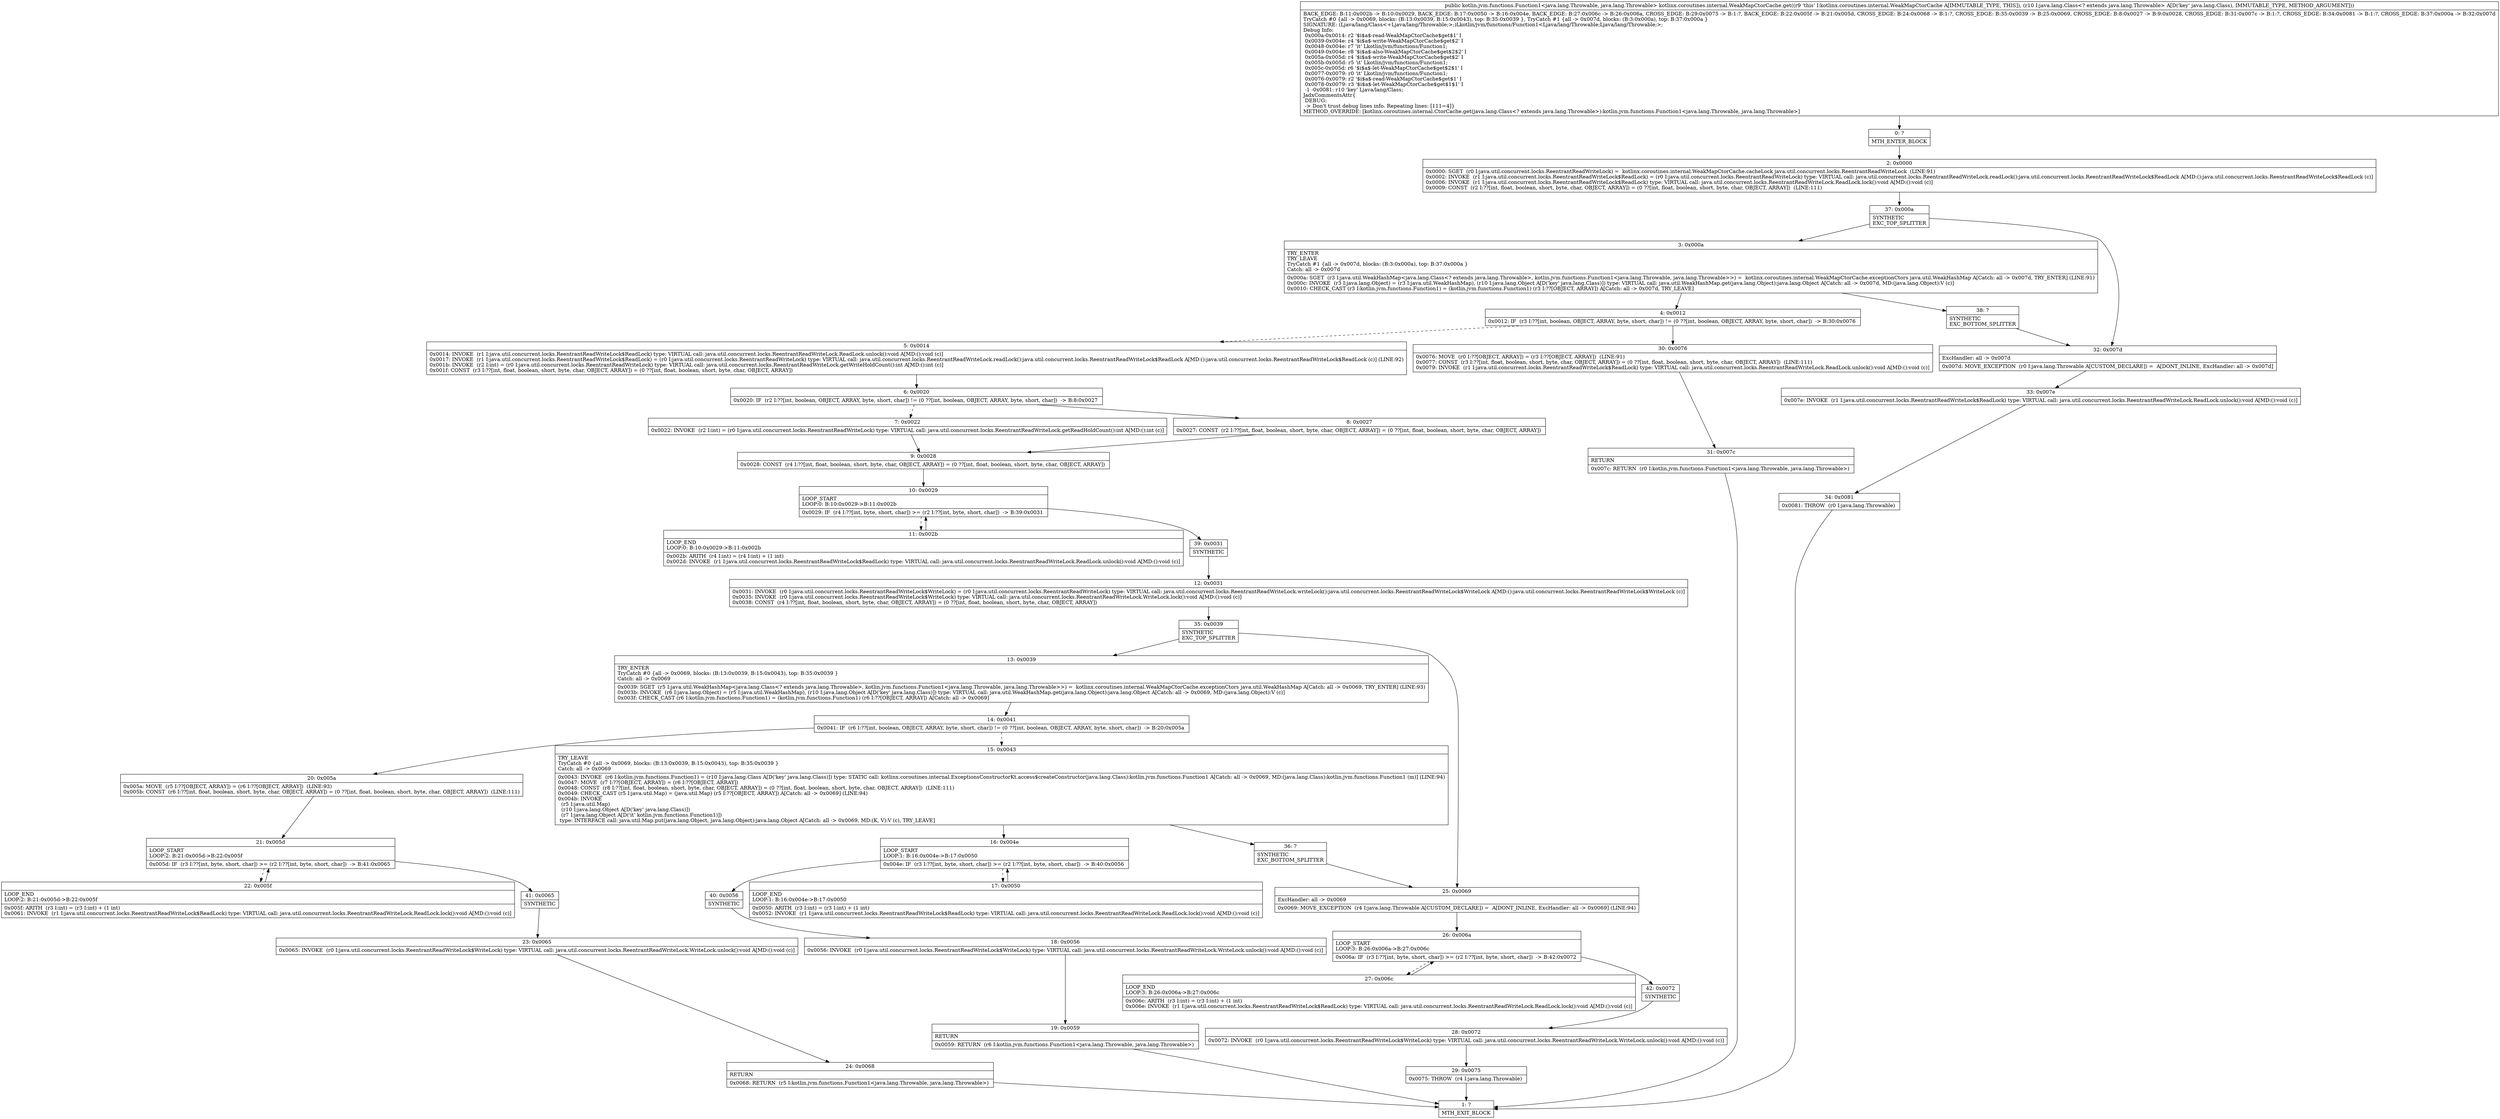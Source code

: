digraph "CFG forkotlinx.coroutines.internal.WeakMapCtorCache.get(Ljava\/lang\/Class;)Lkotlin\/jvm\/functions\/Function1;" {
Node_0 [shape=record,label="{0\:\ ?|MTH_ENTER_BLOCK\l}"];
Node_2 [shape=record,label="{2\:\ 0x0000|0x0000: SGET  (r0 I:java.util.concurrent.locks.ReentrantReadWriteLock) =  kotlinx.coroutines.internal.WeakMapCtorCache.cacheLock java.util.concurrent.locks.ReentrantReadWriteLock  (LINE:91)\l0x0002: INVOKE  (r1 I:java.util.concurrent.locks.ReentrantReadWriteLock$ReadLock) = (r0 I:java.util.concurrent.locks.ReentrantReadWriteLock) type: VIRTUAL call: java.util.concurrent.locks.ReentrantReadWriteLock.readLock():java.util.concurrent.locks.ReentrantReadWriteLock$ReadLock A[MD:():java.util.concurrent.locks.ReentrantReadWriteLock$ReadLock (c)]\l0x0006: INVOKE  (r1 I:java.util.concurrent.locks.ReentrantReadWriteLock$ReadLock) type: VIRTUAL call: java.util.concurrent.locks.ReentrantReadWriteLock.ReadLock.lock():void A[MD:():void (c)]\l0x0009: CONST  (r2 I:??[int, float, boolean, short, byte, char, OBJECT, ARRAY]) = (0 ??[int, float, boolean, short, byte, char, OBJECT, ARRAY])  (LINE:111)\l}"];
Node_37 [shape=record,label="{37\:\ 0x000a|SYNTHETIC\lEXC_TOP_SPLITTER\l}"];
Node_3 [shape=record,label="{3\:\ 0x000a|TRY_ENTER\lTRY_LEAVE\lTryCatch #1 \{all \-\> 0x007d, blocks: (B:3:0x000a), top: B:37:0x000a \}\lCatch: all \-\> 0x007d\l|0x000a: SGET  (r3 I:java.util.WeakHashMap\<java.lang.Class\<? extends java.lang.Throwable\>, kotlin.jvm.functions.Function1\<java.lang.Throwable, java.lang.Throwable\>\>) =  kotlinx.coroutines.internal.WeakMapCtorCache.exceptionCtors java.util.WeakHashMap A[Catch: all \-\> 0x007d, TRY_ENTER] (LINE:91)\l0x000c: INVOKE  (r3 I:java.lang.Object) = (r3 I:java.util.WeakHashMap), (r10 I:java.lang.Object A[D('key' java.lang.Class)]) type: VIRTUAL call: java.util.WeakHashMap.get(java.lang.Object):java.lang.Object A[Catch: all \-\> 0x007d, MD:(java.lang.Object):V (c)]\l0x0010: CHECK_CAST (r3 I:kotlin.jvm.functions.Function1) = (kotlin.jvm.functions.Function1) (r3 I:??[OBJECT, ARRAY]) A[Catch: all \-\> 0x007d, TRY_LEAVE]\l}"];
Node_4 [shape=record,label="{4\:\ 0x0012|0x0012: IF  (r3 I:??[int, boolean, OBJECT, ARRAY, byte, short, char]) != (0 ??[int, boolean, OBJECT, ARRAY, byte, short, char])  \-\> B:30:0x0076 \l}"];
Node_5 [shape=record,label="{5\:\ 0x0014|0x0014: INVOKE  (r1 I:java.util.concurrent.locks.ReentrantReadWriteLock$ReadLock) type: VIRTUAL call: java.util.concurrent.locks.ReentrantReadWriteLock.ReadLock.unlock():void A[MD:():void (c)]\l0x0017: INVOKE  (r1 I:java.util.concurrent.locks.ReentrantReadWriteLock$ReadLock) = (r0 I:java.util.concurrent.locks.ReentrantReadWriteLock) type: VIRTUAL call: java.util.concurrent.locks.ReentrantReadWriteLock.readLock():java.util.concurrent.locks.ReentrantReadWriteLock$ReadLock A[MD:():java.util.concurrent.locks.ReentrantReadWriteLock$ReadLock (c)] (LINE:92)\l0x001b: INVOKE  (r2 I:int) = (r0 I:java.util.concurrent.locks.ReentrantReadWriteLock) type: VIRTUAL call: java.util.concurrent.locks.ReentrantReadWriteLock.getWriteHoldCount():int A[MD:():int (c)]\l0x001f: CONST  (r3 I:??[int, float, boolean, short, byte, char, OBJECT, ARRAY]) = (0 ??[int, float, boolean, short, byte, char, OBJECT, ARRAY]) \l}"];
Node_6 [shape=record,label="{6\:\ 0x0020|0x0020: IF  (r2 I:??[int, boolean, OBJECT, ARRAY, byte, short, char]) != (0 ??[int, boolean, OBJECT, ARRAY, byte, short, char])  \-\> B:8:0x0027 \l}"];
Node_7 [shape=record,label="{7\:\ 0x0022|0x0022: INVOKE  (r2 I:int) = (r0 I:java.util.concurrent.locks.ReentrantReadWriteLock) type: VIRTUAL call: java.util.concurrent.locks.ReentrantReadWriteLock.getReadHoldCount():int A[MD:():int (c)]\l}"];
Node_9 [shape=record,label="{9\:\ 0x0028|0x0028: CONST  (r4 I:??[int, float, boolean, short, byte, char, OBJECT, ARRAY]) = (0 ??[int, float, boolean, short, byte, char, OBJECT, ARRAY]) \l}"];
Node_10 [shape=record,label="{10\:\ 0x0029|LOOP_START\lLOOP:0: B:10:0x0029\-\>B:11:0x002b\l|0x0029: IF  (r4 I:??[int, byte, short, char]) \>= (r2 I:??[int, byte, short, char])  \-\> B:39:0x0031 \l}"];
Node_11 [shape=record,label="{11\:\ 0x002b|LOOP_END\lLOOP:0: B:10:0x0029\-\>B:11:0x002b\l|0x002b: ARITH  (r4 I:int) = (r4 I:int) + (1 int) \l0x002d: INVOKE  (r1 I:java.util.concurrent.locks.ReentrantReadWriteLock$ReadLock) type: VIRTUAL call: java.util.concurrent.locks.ReentrantReadWriteLock.ReadLock.unlock():void A[MD:():void (c)]\l}"];
Node_39 [shape=record,label="{39\:\ 0x0031|SYNTHETIC\l}"];
Node_12 [shape=record,label="{12\:\ 0x0031|0x0031: INVOKE  (r0 I:java.util.concurrent.locks.ReentrantReadWriteLock$WriteLock) = (r0 I:java.util.concurrent.locks.ReentrantReadWriteLock) type: VIRTUAL call: java.util.concurrent.locks.ReentrantReadWriteLock.writeLock():java.util.concurrent.locks.ReentrantReadWriteLock$WriteLock A[MD:():java.util.concurrent.locks.ReentrantReadWriteLock$WriteLock (c)]\l0x0035: INVOKE  (r0 I:java.util.concurrent.locks.ReentrantReadWriteLock$WriteLock) type: VIRTUAL call: java.util.concurrent.locks.ReentrantReadWriteLock.WriteLock.lock():void A[MD:():void (c)]\l0x0038: CONST  (r4 I:??[int, float, boolean, short, byte, char, OBJECT, ARRAY]) = (0 ??[int, float, boolean, short, byte, char, OBJECT, ARRAY]) \l}"];
Node_35 [shape=record,label="{35\:\ 0x0039|SYNTHETIC\lEXC_TOP_SPLITTER\l}"];
Node_13 [shape=record,label="{13\:\ 0x0039|TRY_ENTER\lTryCatch #0 \{all \-\> 0x0069, blocks: (B:13:0x0039, B:15:0x0043), top: B:35:0x0039 \}\lCatch: all \-\> 0x0069\l|0x0039: SGET  (r5 I:java.util.WeakHashMap\<java.lang.Class\<? extends java.lang.Throwable\>, kotlin.jvm.functions.Function1\<java.lang.Throwable, java.lang.Throwable\>\>) =  kotlinx.coroutines.internal.WeakMapCtorCache.exceptionCtors java.util.WeakHashMap A[Catch: all \-\> 0x0069, TRY_ENTER] (LINE:93)\l0x003b: INVOKE  (r6 I:java.lang.Object) = (r5 I:java.util.WeakHashMap), (r10 I:java.lang.Object A[D('key' java.lang.Class)]) type: VIRTUAL call: java.util.WeakHashMap.get(java.lang.Object):java.lang.Object A[Catch: all \-\> 0x0069, MD:(java.lang.Object):V (c)]\l0x003f: CHECK_CAST (r6 I:kotlin.jvm.functions.Function1) = (kotlin.jvm.functions.Function1) (r6 I:??[OBJECT, ARRAY]) A[Catch: all \-\> 0x0069]\l}"];
Node_14 [shape=record,label="{14\:\ 0x0041|0x0041: IF  (r6 I:??[int, boolean, OBJECT, ARRAY, byte, short, char]) != (0 ??[int, boolean, OBJECT, ARRAY, byte, short, char])  \-\> B:20:0x005a \l}"];
Node_15 [shape=record,label="{15\:\ 0x0043|TRY_LEAVE\lTryCatch #0 \{all \-\> 0x0069, blocks: (B:13:0x0039, B:15:0x0043), top: B:35:0x0039 \}\lCatch: all \-\> 0x0069\l|0x0043: INVOKE  (r6 I:kotlin.jvm.functions.Function1) = (r10 I:java.lang.Class A[D('key' java.lang.Class)]) type: STATIC call: kotlinx.coroutines.internal.ExceptionsConstructorKt.access$createConstructor(java.lang.Class):kotlin.jvm.functions.Function1 A[Catch: all \-\> 0x0069, MD:(java.lang.Class):kotlin.jvm.functions.Function1 (m)] (LINE:94)\l0x0047: MOVE  (r7 I:??[OBJECT, ARRAY]) = (r6 I:??[OBJECT, ARRAY]) \l0x0048: CONST  (r8 I:??[int, float, boolean, short, byte, char, OBJECT, ARRAY]) = (0 ??[int, float, boolean, short, byte, char, OBJECT, ARRAY])  (LINE:111)\l0x0049: CHECK_CAST (r5 I:java.util.Map) = (java.util.Map) (r5 I:??[OBJECT, ARRAY]) A[Catch: all \-\> 0x0069] (LINE:94)\l0x004b: INVOKE  \l  (r5 I:java.util.Map)\l  (r10 I:java.lang.Object A[D('key' java.lang.Class)])\l  (r7 I:java.lang.Object A[D('it' kotlin.jvm.functions.Function1)])\l type: INTERFACE call: java.util.Map.put(java.lang.Object, java.lang.Object):java.lang.Object A[Catch: all \-\> 0x0069, MD:(K, V):V (c), TRY_LEAVE]\l}"];
Node_16 [shape=record,label="{16\:\ 0x004e|LOOP_START\lLOOP:1: B:16:0x004e\-\>B:17:0x0050\l|0x004e: IF  (r3 I:??[int, byte, short, char]) \>= (r2 I:??[int, byte, short, char])  \-\> B:40:0x0056 \l}"];
Node_17 [shape=record,label="{17\:\ 0x0050|LOOP_END\lLOOP:1: B:16:0x004e\-\>B:17:0x0050\l|0x0050: ARITH  (r3 I:int) = (r3 I:int) + (1 int) \l0x0052: INVOKE  (r1 I:java.util.concurrent.locks.ReentrantReadWriteLock$ReadLock) type: VIRTUAL call: java.util.concurrent.locks.ReentrantReadWriteLock.ReadLock.lock():void A[MD:():void (c)]\l}"];
Node_40 [shape=record,label="{40\:\ 0x0056|SYNTHETIC\l}"];
Node_18 [shape=record,label="{18\:\ 0x0056|0x0056: INVOKE  (r0 I:java.util.concurrent.locks.ReentrantReadWriteLock$WriteLock) type: VIRTUAL call: java.util.concurrent.locks.ReentrantReadWriteLock.WriteLock.unlock():void A[MD:():void (c)]\l}"];
Node_19 [shape=record,label="{19\:\ 0x0059|RETURN\l|0x0059: RETURN  (r6 I:kotlin.jvm.functions.Function1\<java.lang.Throwable, java.lang.Throwable\>) \l}"];
Node_1 [shape=record,label="{1\:\ ?|MTH_EXIT_BLOCK\l}"];
Node_36 [shape=record,label="{36\:\ ?|SYNTHETIC\lEXC_BOTTOM_SPLITTER\l}"];
Node_20 [shape=record,label="{20\:\ 0x005a|0x005a: MOVE  (r5 I:??[OBJECT, ARRAY]) = (r6 I:??[OBJECT, ARRAY])  (LINE:93)\l0x005b: CONST  (r6 I:??[int, float, boolean, short, byte, char, OBJECT, ARRAY]) = (0 ??[int, float, boolean, short, byte, char, OBJECT, ARRAY])  (LINE:111)\l}"];
Node_21 [shape=record,label="{21\:\ 0x005d|LOOP_START\lLOOP:2: B:21:0x005d\-\>B:22:0x005f\l|0x005d: IF  (r3 I:??[int, byte, short, char]) \>= (r2 I:??[int, byte, short, char])  \-\> B:41:0x0065 \l}"];
Node_22 [shape=record,label="{22\:\ 0x005f|LOOP_END\lLOOP:2: B:21:0x005d\-\>B:22:0x005f\l|0x005f: ARITH  (r3 I:int) = (r3 I:int) + (1 int) \l0x0061: INVOKE  (r1 I:java.util.concurrent.locks.ReentrantReadWriteLock$ReadLock) type: VIRTUAL call: java.util.concurrent.locks.ReentrantReadWriteLock.ReadLock.lock():void A[MD:():void (c)]\l}"];
Node_41 [shape=record,label="{41\:\ 0x0065|SYNTHETIC\l}"];
Node_23 [shape=record,label="{23\:\ 0x0065|0x0065: INVOKE  (r0 I:java.util.concurrent.locks.ReentrantReadWriteLock$WriteLock) type: VIRTUAL call: java.util.concurrent.locks.ReentrantReadWriteLock.WriteLock.unlock():void A[MD:():void (c)]\l}"];
Node_24 [shape=record,label="{24\:\ 0x0068|RETURN\l|0x0068: RETURN  (r5 I:kotlin.jvm.functions.Function1\<java.lang.Throwable, java.lang.Throwable\>) \l}"];
Node_25 [shape=record,label="{25\:\ 0x0069|ExcHandler: all \-\> 0x0069\l|0x0069: MOVE_EXCEPTION  (r4 I:java.lang.Throwable A[CUSTOM_DECLARE]) =  A[DONT_INLINE, ExcHandler: all \-\> 0x0069] (LINE:94)\l}"];
Node_26 [shape=record,label="{26\:\ 0x006a|LOOP_START\lLOOP:3: B:26:0x006a\-\>B:27:0x006c\l|0x006a: IF  (r3 I:??[int, byte, short, char]) \>= (r2 I:??[int, byte, short, char])  \-\> B:42:0x0072 \l}"];
Node_27 [shape=record,label="{27\:\ 0x006c|LOOP_END\lLOOP:3: B:26:0x006a\-\>B:27:0x006c\l|0x006c: ARITH  (r3 I:int) = (r3 I:int) + (1 int) \l0x006e: INVOKE  (r1 I:java.util.concurrent.locks.ReentrantReadWriteLock$ReadLock) type: VIRTUAL call: java.util.concurrent.locks.ReentrantReadWriteLock.ReadLock.lock():void A[MD:():void (c)]\l}"];
Node_42 [shape=record,label="{42\:\ 0x0072|SYNTHETIC\l}"];
Node_28 [shape=record,label="{28\:\ 0x0072|0x0072: INVOKE  (r0 I:java.util.concurrent.locks.ReentrantReadWriteLock$WriteLock) type: VIRTUAL call: java.util.concurrent.locks.ReentrantReadWriteLock.WriteLock.unlock():void A[MD:():void (c)]\l}"];
Node_29 [shape=record,label="{29\:\ 0x0075|0x0075: THROW  (r4 I:java.lang.Throwable) \l}"];
Node_8 [shape=record,label="{8\:\ 0x0027|0x0027: CONST  (r2 I:??[int, float, boolean, short, byte, char, OBJECT, ARRAY]) = (0 ??[int, float, boolean, short, byte, char, OBJECT, ARRAY]) \l}"];
Node_30 [shape=record,label="{30\:\ 0x0076|0x0076: MOVE  (r0 I:??[OBJECT, ARRAY]) = (r3 I:??[OBJECT, ARRAY])  (LINE:91)\l0x0077: CONST  (r3 I:??[int, float, boolean, short, byte, char, OBJECT, ARRAY]) = (0 ??[int, float, boolean, short, byte, char, OBJECT, ARRAY])  (LINE:111)\l0x0079: INVOKE  (r1 I:java.util.concurrent.locks.ReentrantReadWriteLock$ReadLock) type: VIRTUAL call: java.util.concurrent.locks.ReentrantReadWriteLock.ReadLock.unlock():void A[MD:():void (c)]\l}"];
Node_31 [shape=record,label="{31\:\ 0x007c|RETURN\l|0x007c: RETURN  (r0 I:kotlin.jvm.functions.Function1\<java.lang.Throwable, java.lang.Throwable\>) \l}"];
Node_38 [shape=record,label="{38\:\ ?|SYNTHETIC\lEXC_BOTTOM_SPLITTER\l}"];
Node_32 [shape=record,label="{32\:\ 0x007d|ExcHandler: all \-\> 0x007d\l|0x007d: MOVE_EXCEPTION  (r0 I:java.lang.Throwable A[CUSTOM_DECLARE]) =  A[DONT_INLINE, ExcHandler: all \-\> 0x007d]\l}"];
Node_33 [shape=record,label="{33\:\ 0x007e|0x007e: INVOKE  (r1 I:java.util.concurrent.locks.ReentrantReadWriteLock$ReadLock) type: VIRTUAL call: java.util.concurrent.locks.ReentrantReadWriteLock.ReadLock.unlock():void A[MD:():void (c)]\l}"];
Node_34 [shape=record,label="{34\:\ 0x0081|0x0081: THROW  (r0 I:java.lang.Throwable) \l}"];
MethodNode[shape=record,label="{public kotlin.jvm.functions.Function1\<java.lang.Throwable, java.lang.Throwable\> kotlinx.coroutines.internal.WeakMapCtorCache.get((r9 'this' I:kotlinx.coroutines.internal.WeakMapCtorCache A[IMMUTABLE_TYPE, THIS]), (r10 I:java.lang.Class\<? extends java.lang.Throwable\> A[D('key' java.lang.Class), IMMUTABLE_TYPE, METHOD_ARGUMENT]))  | BACK_EDGE: B:11:0x002b \-\> B:10:0x0029, BACK_EDGE: B:17:0x0050 \-\> B:16:0x004e, BACK_EDGE: B:27:0x006c \-\> B:26:0x006a, CROSS_EDGE: B:29:0x0075 \-\> B:1:?, BACK_EDGE: B:22:0x005f \-\> B:21:0x005d, CROSS_EDGE: B:24:0x0068 \-\> B:1:?, CROSS_EDGE: B:35:0x0039 \-\> B:25:0x0069, CROSS_EDGE: B:8:0x0027 \-\> B:9:0x0028, CROSS_EDGE: B:31:0x007c \-\> B:1:?, CROSS_EDGE: B:34:0x0081 \-\> B:1:?, CROSS_EDGE: B:37:0x000a \-\> B:32:0x007d\lTryCatch #0 \{all \-\> 0x0069, blocks: (B:13:0x0039, B:15:0x0043), top: B:35:0x0039 \}, TryCatch #1 \{all \-\> 0x007d, blocks: (B:3:0x000a), top: B:37:0x000a \}\lSIGNATURE: (Ljava\/lang\/Class\<+Ljava\/lang\/Throwable;\>;)Lkotlin\/jvm\/functions\/Function1\<Ljava\/lang\/Throwable;Ljava\/lang\/Throwable;\>;\lDebug Info:\l  0x000a\-0x0014: r2 '$i$a$\-read\-WeakMapCtorCache$get$1' I\l  0x0039\-0x004e: r4 '$i$a$\-write\-WeakMapCtorCache$get$2' I\l  0x0048\-0x004e: r7 'it' Lkotlin\/jvm\/functions\/Function1;\l  0x0049\-0x004e: r8 '$i$a$\-also\-WeakMapCtorCache$get$2$2' I\l  0x005a\-0x005d: r4 '$i$a$\-write\-WeakMapCtorCache$get$2' I\l  0x005b\-0x005d: r5 'it' Lkotlin\/jvm\/functions\/Function1;\l  0x005c\-0x005d: r6 '$i$a$\-let\-WeakMapCtorCache$get$2$1' I\l  0x0077\-0x0079: r0 'it' Lkotlin\/jvm\/functions\/Function1;\l  0x0076\-0x0079: r2 '$i$a$\-read\-WeakMapCtorCache$get$1' I\l  0x0078\-0x0079: r3 '$i$a$\-let\-WeakMapCtorCache$get$1$1' I\l  \-1 \-0x0081: r10 'key' Ljava\/lang\/Class;\lJadxCommentsAttr\{\l DEBUG: \l \-\> Don't trust debug lines info. Repeating lines: [111=4]\}\lMETHOD_OVERRIDE: [kotlinx.coroutines.internal.CtorCache.get(java.lang.Class\<? extends java.lang.Throwable\>):kotlin.jvm.functions.Function1\<java.lang.Throwable, java.lang.Throwable\>]\l}"];
MethodNode -> Node_0;Node_0 -> Node_2;
Node_2 -> Node_37;
Node_37 -> Node_3;
Node_37 -> Node_32;
Node_3 -> Node_4;
Node_3 -> Node_38;
Node_4 -> Node_5[style=dashed];
Node_4 -> Node_30;
Node_5 -> Node_6;
Node_6 -> Node_7[style=dashed];
Node_6 -> Node_8;
Node_7 -> Node_9;
Node_9 -> Node_10;
Node_10 -> Node_11[style=dashed];
Node_10 -> Node_39;
Node_11 -> Node_10;
Node_39 -> Node_12;
Node_12 -> Node_35;
Node_35 -> Node_13;
Node_35 -> Node_25;
Node_13 -> Node_14;
Node_14 -> Node_15[style=dashed];
Node_14 -> Node_20;
Node_15 -> Node_16;
Node_15 -> Node_36;
Node_16 -> Node_17[style=dashed];
Node_16 -> Node_40;
Node_17 -> Node_16;
Node_40 -> Node_18;
Node_18 -> Node_19;
Node_19 -> Node_1;
Node_36 -> Node_25;
Node_20 -> Node_21;
Node_21 -> Node_22[style=dashed];
Node_21 -> Node_41;
Node_22 -> Node_21;
Node_41 -> Node_23;
Node_23 -> Node_24;
Node_24 -> Node_1;
Node_25 -> Node_26;
Node_26 -> Node_27[style=dashed];
Node_26 -> Node_42;
Node_27 -> Node_26;
Node_42 -> Node_28;
Node_28 -> Node_29;
Node_29 -> Node_1;
Node_8 -> Node_9;
Node_30 -> Node_31;
Node_31 -> Node_1;
Node_38 -> Node_32;
Node_32 -> Node_33;
Node_33 -> Node_34;
Node_34 -> Node_1;
}

